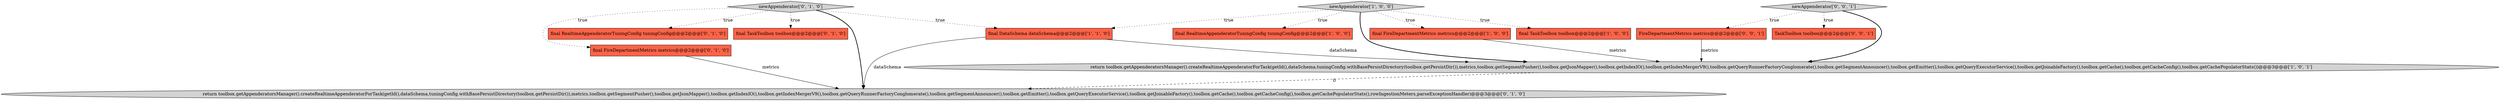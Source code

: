 digraph {
0 [style = filled, label = "final RealtimeAppenderatorTuningConfig tuningConfig@@@2@@@['1', '0', '0']", fillcolor = tomato, shape = box image = "AAA0AAABBB1BBB"];
10 [style = filled, label = "newAppenderator['0', '1', '0']", fillcolor = lightgray, shape = diamond image = "AAA0AAABBB2BBB"];
13 [style = filled, label = "TaskToolbox toolbox@@@2@@@['0', '0', '1']", fillcolor = tomato, shape = box image = "AAA0AAABBB3BBB"];
2 [style = filled, label = "final FireDepartmentMetrics metrics@@@2@@@['1', '0', '0']", fillcolor = tomato, shape = box image = "AAA0AAABBB1BBB"];
12 [style = filled, label = "newAppenderator['0', '0', '1']", fillcolor = lightgray, shape = diamond image = "AAA0AAABBB3BBB"];
6 [style = filled, label = "final FireDepartmentMetrics metrics@@@2@@@['0', '1', '0']", fillcolor = tomato, shape = box image = "AAA0AAABBB2BBB"];
7 [style = filled, label = "final RealtimeAppenderatorTuningConfig tuningConfig@@@2@@@['0', '1', '0']", fillcolor = tomato, shape = box image = "AAA0AAABBB2BBB"];
11 [style = filled, label = "FireDepartmentMetrics metrics@@@2@@@['0', '0', '1']", fillcolor = tomato, shape = box image = "AAA0AAABBB3BBB"];
8 [style = filled, label = "final TaskToolbox toolbox@@@2@@@['0', '1', '0']", fillcolor = tomato, shape = box image = "AAA0AAABBB2BBB"];
4 [style = filled, label = "final DataSchema dataSchema@@@2@@@['1', '1', '0']", fillcolor = tomato, shape = box image = "AAA0AAABBB1BBB"];
3 [style = filled, label = "final TaskToolbox toolbox@@@2@@@['1', '0', '0']", fillcolor = tomato, shape = box image = "AAA0AAABBB1BBB"];
1 [style = filled, label = "return toolbox.getAppenderatorsManager().createRealtimeAppenderatorForTask(getId(),dataSchema,tuningConfig.withBasePersistDirectory(toolbox.getPersistDir()),metrics,toolbox.getSegmentPusher(),toolbox.getJsonMapper(),toolbox.getIndexIO(),toolbox.getIndexMergerV9(),toolbox.getQueryRunnerFactoryConglomerate(),toolbox.getSegmentAnnouncer(),toolbox.getEmitter(),toolbox.getQueryExecutorService(),toolbox.getJoinableFactory(),toolbox.getCache(),toolbox.getCacheConfig(),toolbox.getCachePopulatorStats())@@@3@@@['1', '0', '1']", fillcolor = lightgray, shape = ellipse image = "AAA0AAABBB1BBB"];
9 [style = filled, label = "return toolbox.getAppenderatorsManager().createRealtimeAppenderatorForTask(getId(),dataSchema,tuningConfig.withBasePersistDirectory(toolbox.getPersistDir()),metrics,toolbox.getSegmentPusher(),toolbox.getJsonMapper(),toolbox.getIndexIO(),toolbox.getIndexMergerV9(),toolbox.getQueryRunnerFactoryConglomerate(),toolbox.getSegmentAnnouncer(),toolbox.getEmitter(),toolbox.getQueryExecutorService(),toolbox.getJoinableFactory(),toolbox.getCache(),toolbox.getCacheConfig(),toolbox.getCachePopulatorStats(),rowIngestionMeters,parseExceptionHandler)@@@3@@@['0', '1', '0']", fillcolor = lightgray, shape = ellipse image = "AAA1AAABBB2BBB"];
5 [style = filled, label = "newAppenderator['1', '0', '0']", fillcolor = lightgray, shape = diamond image = "AAA0AAABBB1BBB"];
10->6 [style = dotted, label="true"];
5->0 [style = dotted, label="true"];
4->9 [style = solid, label="dataSchema"];
12->13 [style = dotted, label="true"];
12->11 [style = dotted, label="true"];
12->1 [style = bold, label=""];
6->9 [style = solid, label="metrics"];
5->4 [style = dotted, label="true"];
10->4 [style = dotted, label="true"];
10->8 [style = dotted, label="true"];
10->7 [style = dotted, label="true"];
11->1 [style = solid, label="metrics"];
2->1 [style = solid, label="metrics"];
1->9 [style = dashed, label="0"];
5->2 [style = dotted, label="true"];
4->1 [style = solid, label="dataSchema"];
10->9 [style = bold, label=""];
5->3 [style = dotted, label="true"];
5->1 [style = bold, label=""];
}
